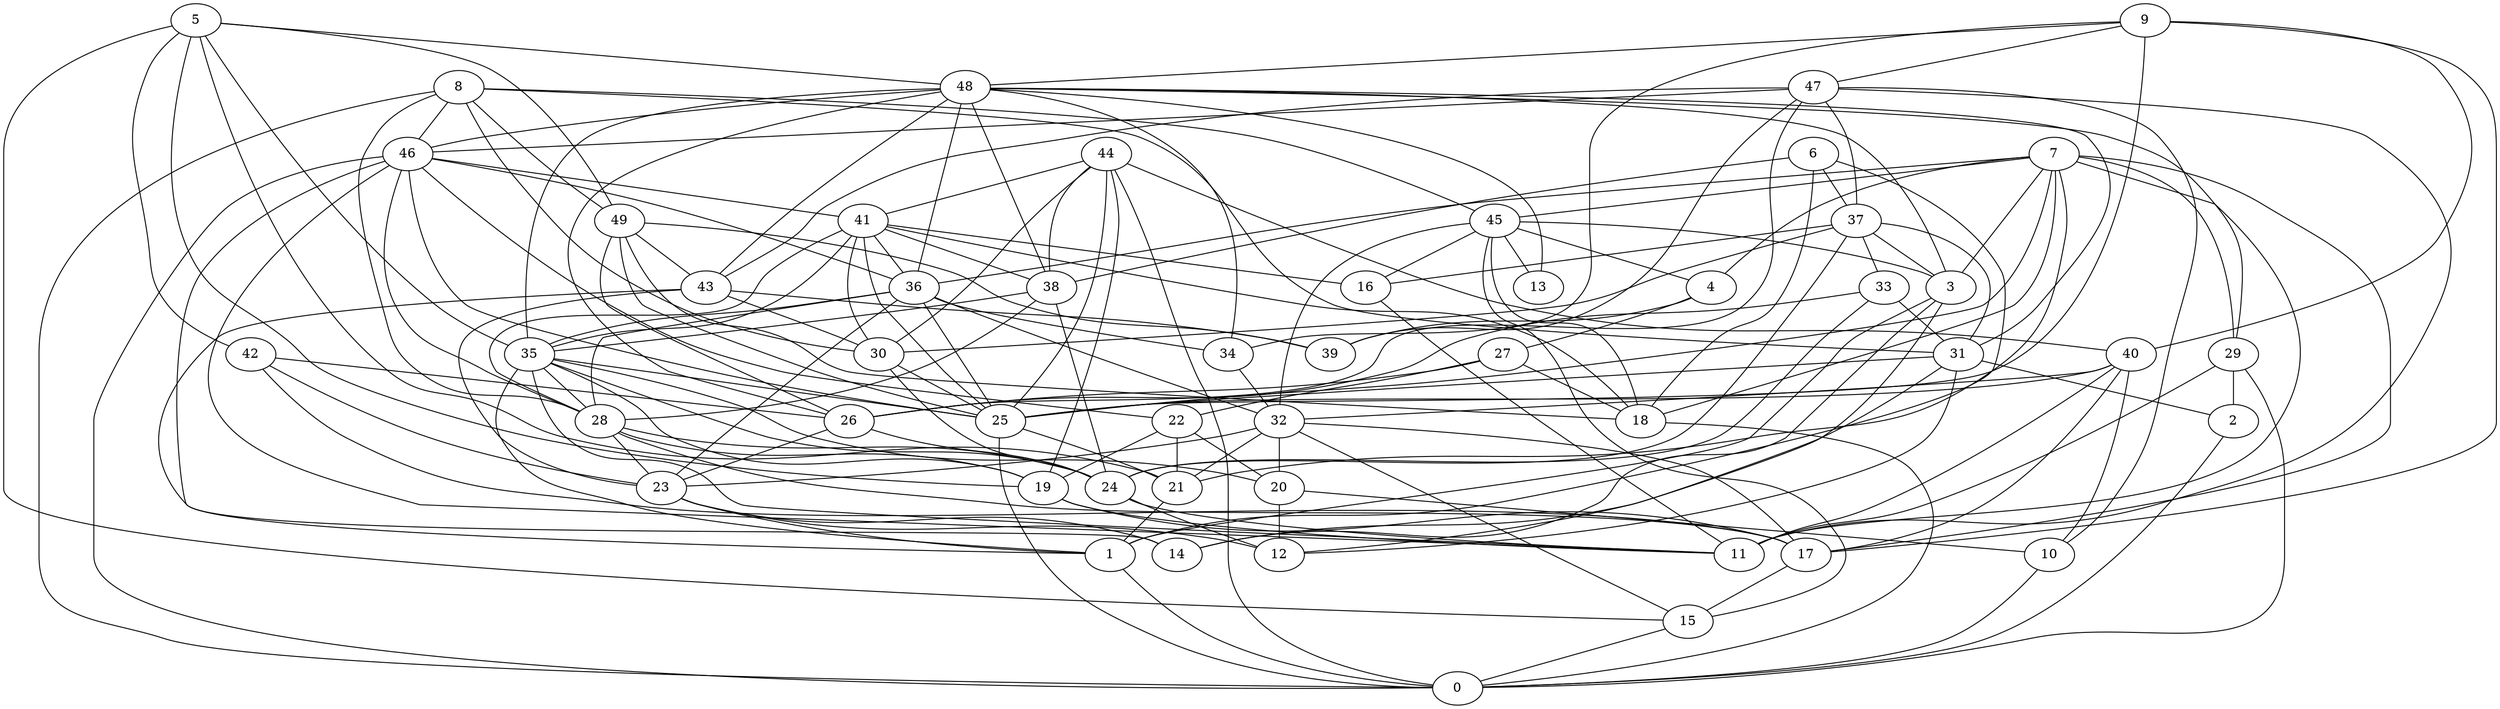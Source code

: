 digraph GG_graph {

subgraph G_graph {
edge [color = black]
"9" -> "47" [dir = none]
"9" -> "34" [dir = none]
"9" -> "40" [dir = none]
"9" -> "48" [dir = none]
"9" -> "17" [dir = none]
"34" -> "32" [dir = none]
"23" -> "14" [dir = none]
"15" -> "0" [dir = none]
"42" -> "26" [dir = none]
"49" -> "43" [dir = none]
"49" -> "26" [dir = none]
"49" -> "18" [dir = none]
"49" -> "39" [dir = none]
"18" -> "0" [dir = none]
"5" -> "42" [dir = none]
"5" -> "35" [dir = none]
"5" -> "48" [dir = none]
"5" -> "15" [dir = none]
"5" -> "21" [dir = none]
"38" -> "24" [dir = none]
"38" -> "28" [dir = none]
"29" -> "11" [dir = none]
"29" -> "0" [dir = none]
"32" -> "23" [dir = none]
"32" -> "17" [dir = none]
"32" -> "21" [dir = none]
"32" -> "20" [dir = none]
"37" -> "24" [dir = none]
"37" -> "3" [dir = none]
"48" -> "34" [dir = none]
"48" -> "43" [dir = none]
"48" -> "36" [dir = none]
"48" -> "3" [dir = none]
"48" -> "38" [dir = none]
"48" -> "29" [dir = none]
"48" -> "35" [dir = none]
"48" -> "26" [dir = none]
"48" -> "13" [dir = none]
"48" -> "31" [dir = none]
"24" -> "11" [dir = none]
"31" -> "12" [dir = none]
"31" -> "2" [dir = none]
"31" -> "25" [dir = none]
"43" -> "39" [dir = none]
"43" -> "23" [dir = none]
"43" -> "1" [dir = none]
"36" -> "25" [dir = none]
"36" -> "28" [dir = none]
"36" -> "35" [dir = none]
"36" -> "23" [dir = none]
"27" -> "22" [dir = none]
"27" -> "26" [dir = none]
"35" -> "11" [dir = none]
"35" -> "28" [dir = none]
"35" -> "1" [dir = none]
"35" -> "25" [dir = none]
"35" -> "20" [dir = none]
"4" -> "39" [dir = none]
"4" -> "27" [dir = none]
"47" -> "43" [dir = none]
"16" -> "11" [dir = none]
"33" -> "26" [dir = none]
"33" -> "31" [dir = none]
"33" -> "24" [dir = none]
"46" -> "0" [dir = none]
"46" -> "28" [dir = none]
"46" -> "22" [dir = none]
"46" -> "14" [dir = none]
"41" -> "35" [dir = none]
"41" -> "38" [dir = none]
"41" -> "30" [dir = none]
"28" -> "17" [dir = none]
"28" -> "19" [dir = none]
"10" -> "0" [dir = none]
"7" -> "29" [dir = none]
"7" -> "21" [dir = none]
"7" -> "45" [dir = none]
"7" -> "17" [dir = none]
"7" -> "36" [dir = none]
"7" -> "25" [dir = none]
"22" -> "21" [dir = none]
"40" -> "10" [dir = none]
"40" -> "17" [dir = none]
"2" -> "0" [dir = none]
"25" -> "0" [dir = none]
"45" -> "16" [dir = none]
"45" -> "13" [dir = none]
"45" -> "32" [dir = none]
"6" -> "1" [dir = none]
"6" -> "18" [dir = none]
"3" -> "14" [dir = none]
"3" -> "12" [dir = none]
"30" -> "25" [dir = none]
"8" -> "49" [dir = none]
"8" -> "30" [dir = none]
"44" -> "19" [dir = none]
"44" -> "25" [dir = none]
"44" -> "0" [dir = none]
"7" -> "11" [dir = none]
"8" -> "28" [dir = none]
"8" -> "0" [dir = none]
"19" -> "17" [dir = none]
"41" -> "28" [dir = none]
"17" -> "15" [dir = none]
"46" -> "25" [dir = none]
"45" -> "3" [dir = none]
"41" -> "18" [dir = none]
"46" -> "11" [dir = none]
"49" -> "25" [dir = none]
"42" -> "23" [dir = none]
"35" -> "24" [dir = none]
"24" -> "12" [dir = none]
"47" -> "11" [dir = none]
"44" -> "40" [dir = none]
"7" -> "4" [dir = none]
"23" -> "12" [dir = none]
"47" -> "10" [dir = none]
"36" -> "32" [dir = none]
"46" -> "36" [dir = none]
"44" -> "38" [dir = none]
"20" -> "12" [dir = none]
"5" -> "49" [dir = none]
"40" -> "11" [dir = none]
"48" -> "46" [dir = none]
"6" -> "38" [dir = none]
"20" -> "10" [dir = none]
"42" -> "17" [dir = none]
"5" -> "19" [dir = none]
"40" -> "25" [dir = none]
"36" -> "34" [dir = none]
"37" -> "31" [dir = none]
"23" -> "1" [dir = none]
"8" -> "46" [dir = none]
"1" -> "0" [dir = none]
"46" -> "41" [dir = none]
"37" -> "33" [dir = none]
"31" -> "14" [dir = none]
"26" -> "23" [dir = none]
"22" -> "19" [dir = none]
"37" -> "30" [dir = none]
"30" -> "24" [dir = none]
"26" -> "24" [dir = none]
"43" -> "30" [dir = none]
"25" -> "21" [dir = none]
"44" -> "41" [dir = none]
"28" -> "23" [dir = none]
"28" -> "24" [dir = none]
"41" -> "36" [dir = none]
"47" -> "37" [dir = none]
"47" -> "46" [dir = none]
"8" -> "45" [dir = none]
"40" -> "32" [dir = none]
"27" -> "18" [dir = none]
"45" -> "15" [dir = none]
"19" -> "11" [dir = none]
"7" -> "18" [dir = none]
"41" -> "16" [dir = none]
"8" -> "31" [dir = none]
"6" -> "37" [dir = none]
"47" -> "26" [dir = none]
"44" -> "30" [dir = none]
"41" -> "25" [dir = none]
"3" -> "1" [dir = none]
"29" -> "2" [dir = none]
"35" -> "19" [dir = none]
"45" -> "4" [dir = none]
"9" -> "25" [dir = none]
"37" -> "16" [dir = none]
"21" -> "1" [dir = none]
"32" -> "15" [dir = none]
"7" -> "3" [dir = none]
"22" -> "20" [dir = none]
"45" -> "18" [dir = none]
"38" -> "35" [dir = none]
"47" -> "39" [dir = none]
}

}
